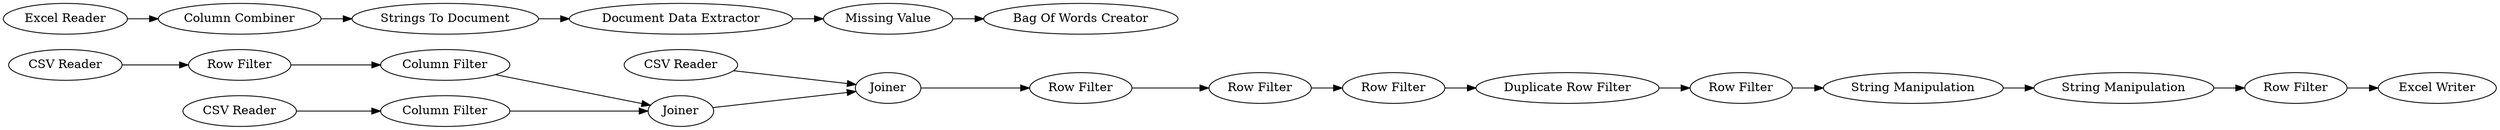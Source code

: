 digraph {
	"2586602948801891600_8" [label=Joiner]
	"2586602948801891600_11" [label="Row Filter"]
	"2586602948801891600_13" [label="Duplicate Row Filter"]
	"2586602948801891600_4" [label="Document Data Extractor"]
	"2586602948801891600_22" [label="Excel Reader"]
	"2586602948801891600_24" [label="Strings To Document"]
	"2586602948801891600_16" [label="String Manipulation"]
	"2586602948801891600_3" [label="Column Filter"]
	"2586602948801891600_21" [label="Excel Writer"]
	"2586602948801891600_12" [label="Row Filter"]
	"2586602948801891600_26" [label="Bag Of Words Creator"]
	"2586602948801891600_25" [label="Missing Value"]
	"2586602948801891600_2" [label="Row Filter"]
	"2586602948801891600_28" [label="CSV Reader"]
	"2586602948801891600_9" [label=Joiner]
	"2586602948801891600_29" [label="CSV Reader"]
	"2586602948801891600_14" [label="Row Filter"]
	"2586602948801891600_27" [label="CSV Reader"]
	"2586602948801891600_23" [label="Column Combiner"]
	"2586602948801891600_7" [label="Column Filter"]
	"2586602948801891600_19" [label="Row Filter"]
	"2586602948801891600_15" [label="String Manipulation"]
	"2586602948801891600_10" [label="Row Filter"]
	"2586602948801891600_7" -> "2586602948801891600_8"
	"2586602948801891600_28" -> "2586602948801891600_7"
	"2586602948801891600_3" -> "2586602948801891600_8"
	"2586602948801891600_22" -> "2586602948801891600_23"
	"2586602948801891600_16" -> "2586602948801891600_19"
	"2586602948801891600_13" -> "2586602948801891600_14"
	"2586602948801891600_2" -> "2586602948801891600_3"
	"2586602948801891600_8" -> "2586602948801891600_9"
	"2586602948801891600_10" -> "2586602948801891600_11"
	"2586602948801891600_15" -> "2586602948801891600_16"
	"2586602948801891600_27" -> "2586602948801891600_2"
	"2586602948801891600_29" -> "2586602948801891600_9"
	"2586602948801891600_24" -> "2586602948801891600_4"
	"2586602948801891600_19" -> "2586602948801891600_21"
	"2586602948801891600_23" -> "2586602948801891600_24"
	"2586602948801891600_25" -> "2586602948801891600_26"
	"2586602948801891600_9" -> "2586602948801891600_10"
	"2586602948801891600_11" -> "2586602948801891600_12"
	"2586602948801891600_12" -> "2586602948801891600_13"
	"2586602948801891600_14" -> "2586602948801891600_15"
	"2586602948801891600_4" -> "2586602948801891600_25"
	rankdir=LR
}
